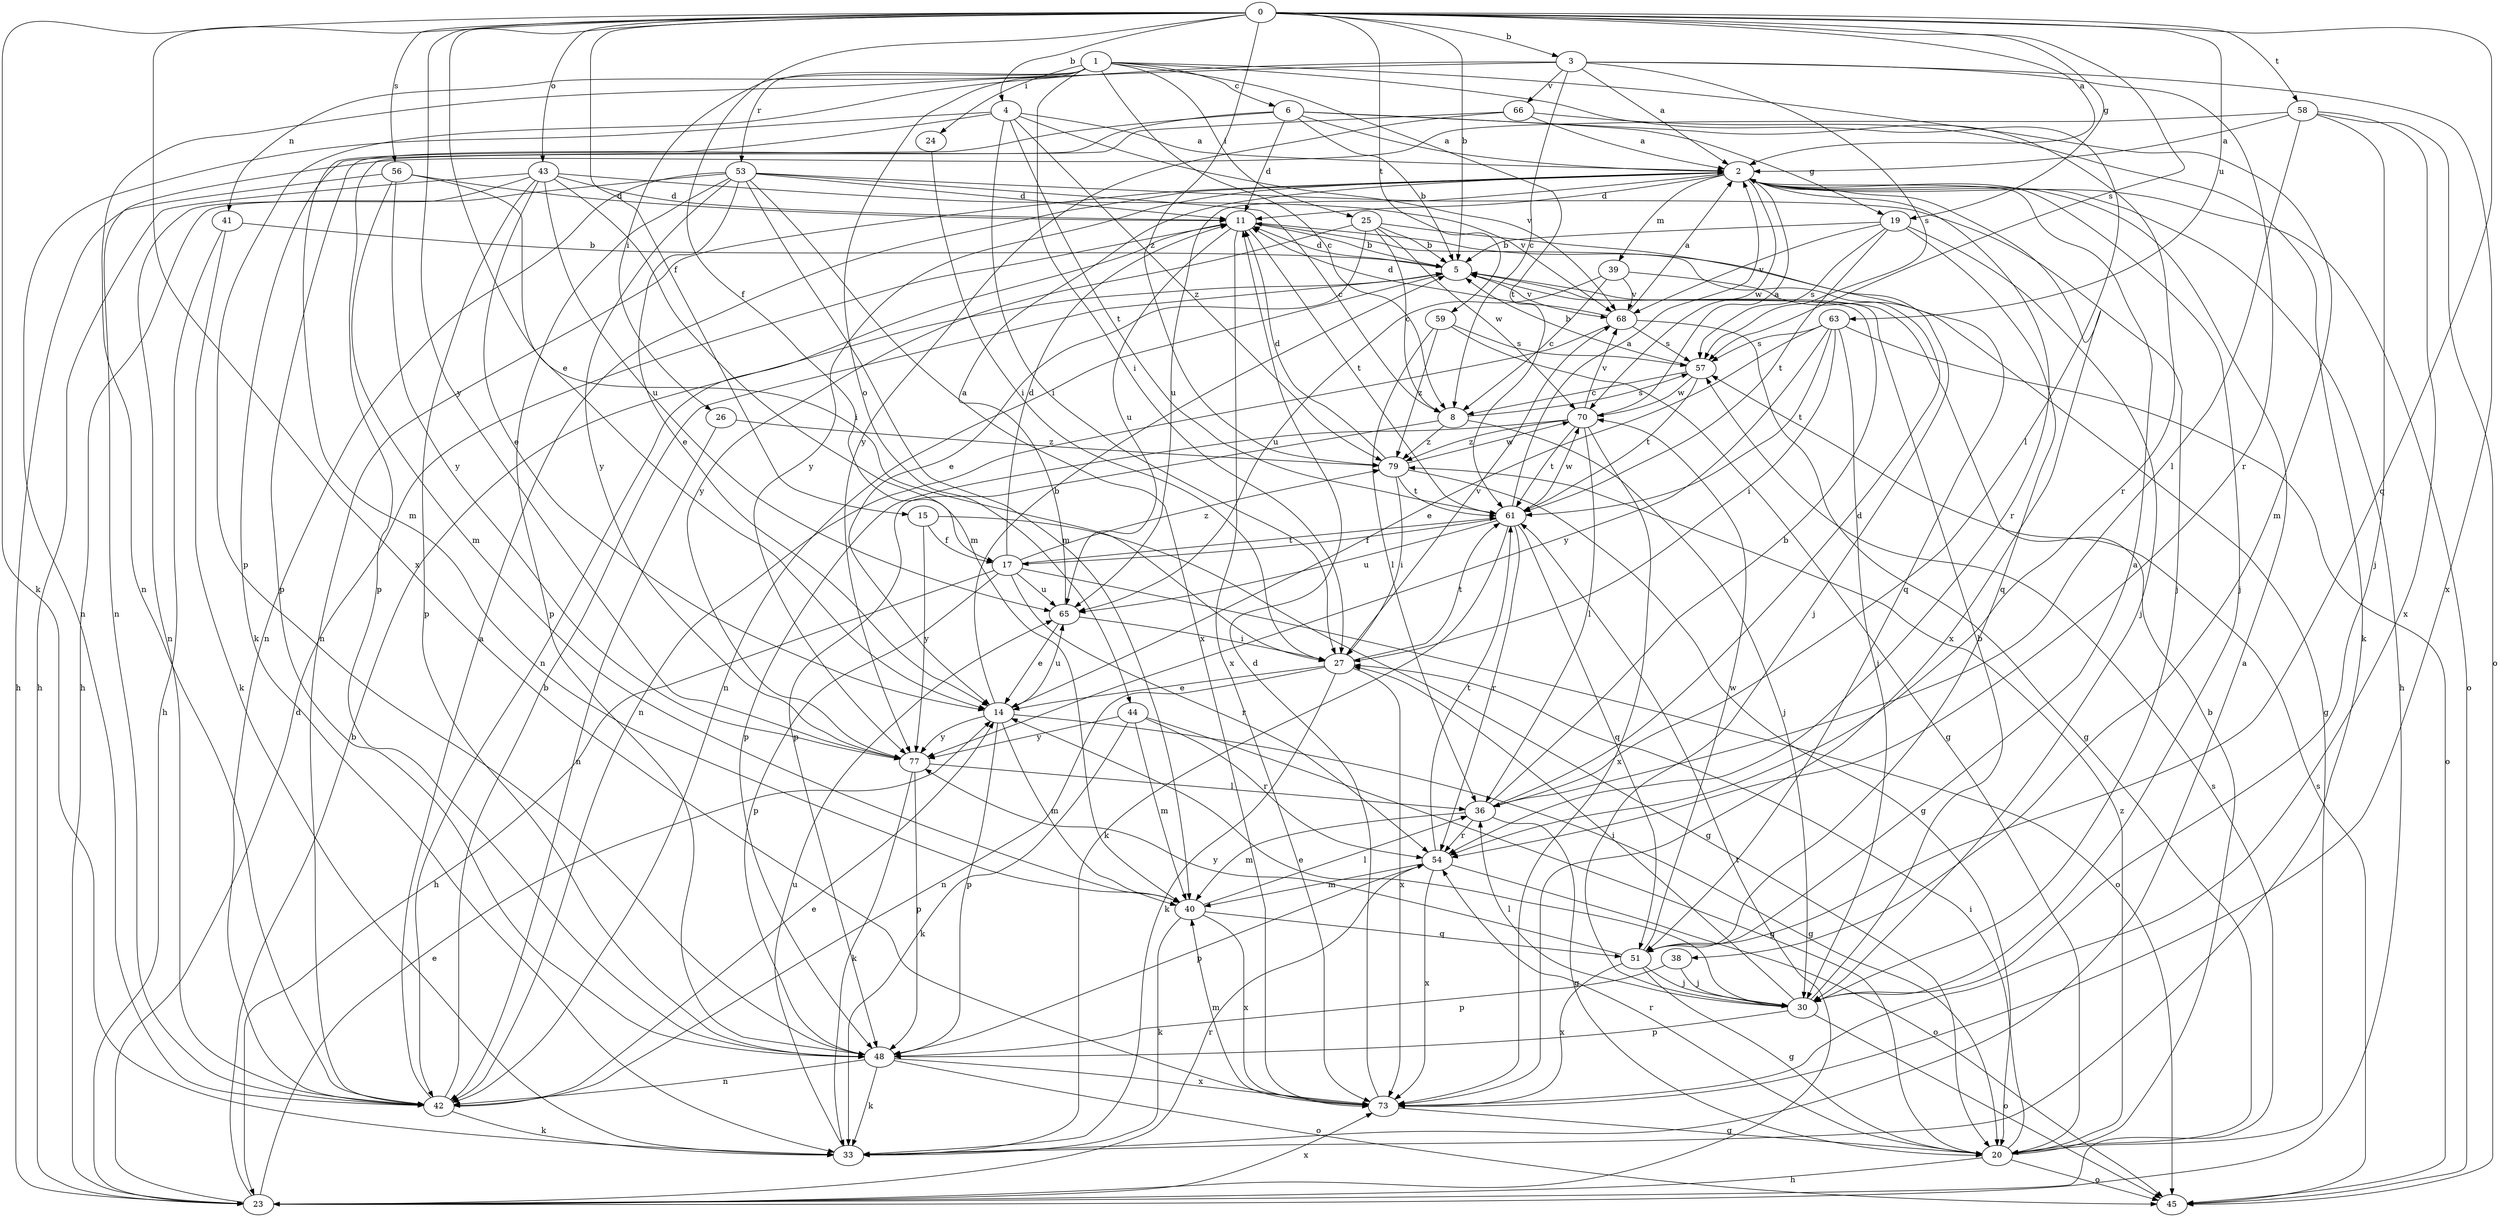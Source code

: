 strict digraph  {
0;
1;
2;
3;
4;
5;
6;
8;
11;
14;
15;
17;
19;
20;
23;
24;
25;
26;
27;
30;
33;
36;
38;
39;
40;
41;
42;
43;
44;
45;
48;
51;
53;
54;
56;
57;
58;
59;
61;
63;
65;
66;
68;
70;
73;
77;
79;
0 -> 2  [label=a];
0 -> 3  [label=b];
0 -> 4  [label=b];
0 -> 5  [label=b];
0 -> 14  [label=e];
0 -> 15  [label=f];
0 -> 17  [label=f];
0 -> 19  [label=g];
0 -> 33  [label=k];
0 -> 43  [label=o];
0 -> 51  [label=q];
0 -> 56  [label=s];
0 -> 57  [label=s];
0 -> 58  [label=t];
0 -> 59  [label=t];
0 -> 63  [label=u];
0 -> 73  [label=x];
0 -> 77  [label=y];
0 -> 79  [label=z];
1 -> 6  [label=c];
1 -> 8  [label=c];
1 -> 24  [label=i];
1 -> 25  [label=i];
1 -> 26  [label=i];
1 -> 27  [label=i];
1 -> 36  [label=l];
1 -> 38  [label=m];
1 -> 41  [label=n];
1 -> 44  [label=o];
1 -> 53  [label=r];
1 -> 61  [label=t];
2 -> 11  [label=d];
2 -> 23  [label=h];
2 -> 30  [label=j];
2 -> 39  [label=m];
2 -> 42  [label=n];
2 -> 45  [label=o];
2 -> 54  [label=r];
2 -> 65  [label=u];
2 -> 70  [label=w];
2 -> 73  [label=x];
2 -> 77  [label=y];
3 -> 2  [label=a];
3 -> 8  [label=c];
3 -> 42  [label=n];
3 -> 48  [label=p];
3 -> 54  [label=r];
3 -> 57  [label=s];
3 -> 66  [label=v];
3 -> 73  [label=x];
4 -> 2  [label=a];
4 -> 27  [label=i];
4 -> 40  [label=m];
4 -> 42  [label=n];
4 -> 61  [label=t];
4 -> 68  [label=v];
4 -> 79  [label=z];
5 -> 11  [label=d];
5 -> 42  [label=n];
5 -> 68  [label=v];
6 -> 2  [label=a];
6 -> 5  [label=b];
6 -> 11  [label=d];
6 -> 19  [label=g];
6 -> 33  [label=k];
6 -> 48  [label=p];
6 -> 54  [label=r];
8 -> 30  [label=j];
8 -> 48  [label=p];
8 -> 57  [label=s];
8 -> 79  [label=z];
11 -> 5  [label=b];
11 -> 42  [label=n];
11 -> 51  [label=q];
11 -> 61  [label=t];
11 -> 65  [label=u];
11 -> 73  [label=x];
14 -> 5  [label=b];
14 -> 20  [label=g];
14 -> 40  [label=m];
14 -> 48  [label=p];
14 -> 65  [label=u];
14 -> 77  [label=y];
15 -> 17  [label=f];
15 -> 20  [label=g];
15 -> 77  [label=y];
17 -> 11  [label=d];
17 -> 23  [label=h];
17 -> 45  [label=o];
17 -> 48  [label=p];
17 -> 54  [label=r];
17 -> 61  [label=t];
17 -> 65  [label=u];
17 -> 79  [label=z];
19 -> 5  [label=b];
19 -> 30  [label=j];
19 -> 51  [label=q];
19 -> 57  [label=s];
19 -> 61  [label=t];
19 -> 68  [label=v];
20 -> 5  [label=b];
20 -> 23  [label=h];
20 -> 27  [label=i];
20 -> 45  [label=o];
20 -> 54  [label=r];
20 -> 79  [label=z];
23 -> 5  [label=b];
23 -> 11  [label=d];
23 -> 14  [label=e];
23 -> 54  [label=r];
23 -> 57  [label=s];
23 -> 61  [label=t];
23 -> 73  [label=x];
24 -> 27  [label=i];
25 -> 5  [label=b];
25 -> 8  [label=c];
25 -> 14  [label=e];
25 -> 30  [label=j];
25 -> 70  [label=w];
25 -> 77  [label=y];
26 -> 42  [label=n];
26 -> 79  [label=z];
27 -> 14  [label=e];
27 -> 33  [label=k];
27 -> 42  [label=n];
27 -> 61  [label=t];
27 -> 68  [label=v];
27 -> 73  [label=x];
30 -> 5  [label=b];
30 -> 14  [label=e];
30 -> 27  [label=i];
30 -> 36  [label=l];
30 -> 45  [label=o];
30 -> 48  [label=p];
33 -> 2  [label=a];
33 -> 65  [label=u];
36 -> 5  [label=b];
36 -> 11  [label=d];
36 -> 20  [label=g];
36 -> 40  [label=m];
36 -> 54  [label=r];
38 -> 30  [label=j];
38 -> 48  [label=p];
39 -> 8  [label=c];
39 -> 20  [label=g];
39 -> 65  [label=u];
39 -> 68  [label=v];
40 -> 33  [label=k];
40 -> 36  [label=l];
40 -> 51  [label=q];
40 -> 73  [label=x];
41 -> 5  [label=b];
41 -> 23  [label=h];
41 -> 33  [label=k];
42 -> 2  [label=a];
42 -> 5  [label=b];
42 -> 14  [label=e];
42 -> 33  [label=k];
43 -> 11  [label=d];
43 -> 14  [label=e];
43 -> 23  [label=h];
43 -> 40  [label=m];
43 -> 42  [label=n];
43 -> 48  [label=p];
43 -> 65  [label=u];
43 -> 68  [label=v];
44 -> 20  [label=g];
44 -> 33  [label=k];
44 -> 40  [label=m];
44 -> 54  [label=r];
44 -> 77  [label=y];
45 -> 57  [label=s];
48 -> 33  [label=k];
48 -> 42  [label=n];
48 -> 45  [label=o];
48 -> 73  [label=x];
51 -> 2  [label=a];
51 -> 20  [label=g];
51 -> 30  [label=j];
51 -> 70  [label=w];
51 -> 73  [label=x];
51 -> 77  [label=y];
53 -> 8  [label=c];
53 -> 11  [label=d];
53 -> 14  [label=e];
53 -> 23  [label=h];
53 -> 30  [label=j];
53 -> 40  [label=m];
53 -> 42  [label=n];
53 -> 48  [label=p];
53 -> 73  [label=x];
53 -> 77  [label=y];
54 -> 40  [label=m];
54 -> 45  [label=o];
54 -> 48  [label=p];
54 -> 61  [label=t];
54 -> 73  [label=x];
56 -> 11  [label=d];
56 -> 23  [label=h];
56 -> 27  [label=i];
56 -> 40  [label=m];
56 -> 77  [label=y];
57 -> 5  [label=b];
57 -> 8  [label=c];
57 -> 61  [label=t];
57 -> 70  [label=w];
58 -> 2  [label=a];
58 -> 30  [label=j];
58 -> 36  [label=l];
58 -> 42  [label=n];
58 -> 45  [label=o];
58 -> 73  [label=x];
59 -> 20  [label=g];
59 -> 36  [label=l];
59 -> 57  [label=s];
59 -> 79  [label=z];
61 -> 2  [label=a];
61 -> 17  [label=f];
61 -> 33  [label=k];
61 -> 51  [label=q];
61 -> 54  [label=r];
61 -> 65  [label=u];
61 -> 70  [label=w];
63 -> 14  [label=e];
63 -> 27  [label=i];
63 -> 30  [label=j];
63 -> 45  [label=o];
63 -> 57  [label=s];
63 -> 61  [label=t];
63 -> 77  [label=y];
65 -> 2  [label=a];
65 -> 14  [label=e];
65 -> 27  [label=i];
66 -> 2  [label=a];
66 -> 33  [label=k];
66 -> 48  [label=p];
66 -> 77  [label=y];
68 -> 2  [label=a];
68 -> 11  [label=d];
68 -> 20  [label=g];
68 -> 42  [label=n];
68 -> 57  [label=s];
70 -> 2  [label=a];
70 -> 36  [label=l];
70 -> 48  [label=p];
70 -> 61  [label=t];
70 -> 68  [label=v];
70 -> 73  [label=x];
70 -> 79  [label=z];
73 -> 11  [label=d];
73 -> 20  [label=g];
73 -> 40  [label=m];
77 -> 33  [label=k];
77 -> 36  [label=l];
77 -> 48  [label=p];
79 -> 11  [label=d];
79 -> 20  [label=g];
79 -> 27  [label=i];
79 -> 61  [label=t];
79 -> 70  [label=w];
}
